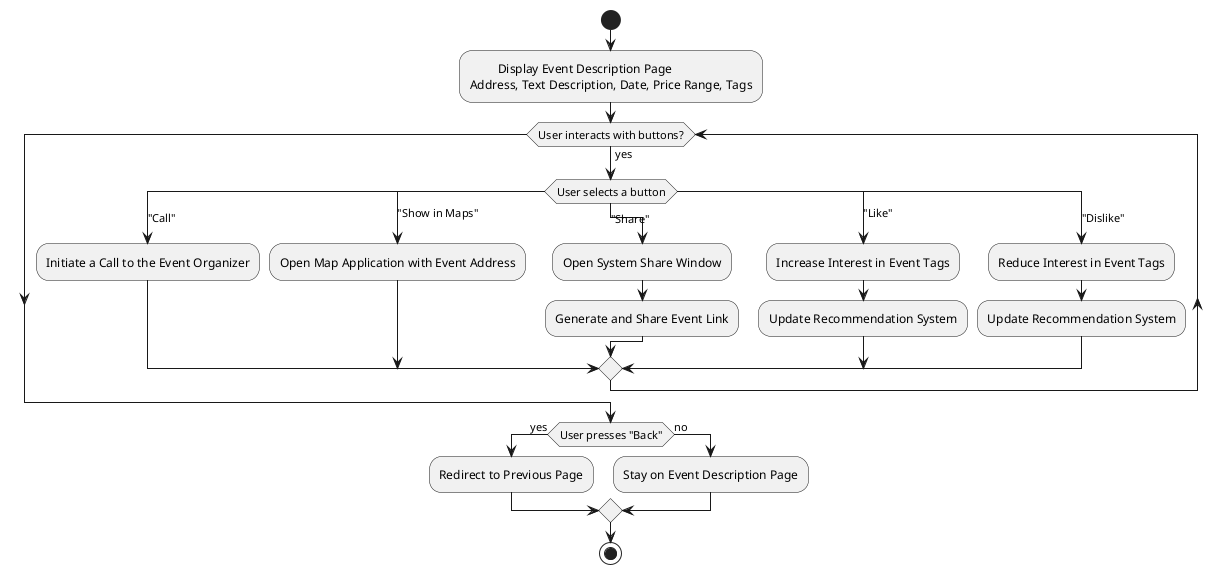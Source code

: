 @startuml
start
:         Display Event Description Page
Address, Text Description, Date, Price Range, Tags;

while (User interacts with buttons?) is (yes)
  switch (User selects a button)
    case ("Call")
      :Initiate a Call to the Event Organizer;
    case ("Show in Maps")
      :Open Map Application with Event Address;
    case ("Share")
      :Open System Share Window;
      :Generate and Share Event Link;
    case ("Like")
      :Increase Interest in Event Tags;
      :Update Recommendation System;
    case ("Dislike")
      :Reduce Interest in Event Tags;
      :Update Recommendation System;
    endswitch
endwhile

if (User presses "Back") then (yes)
  :Redirect to Previous Page;
else (no)
  :Stay on Event Description Page;
endif

stop
@enduml
